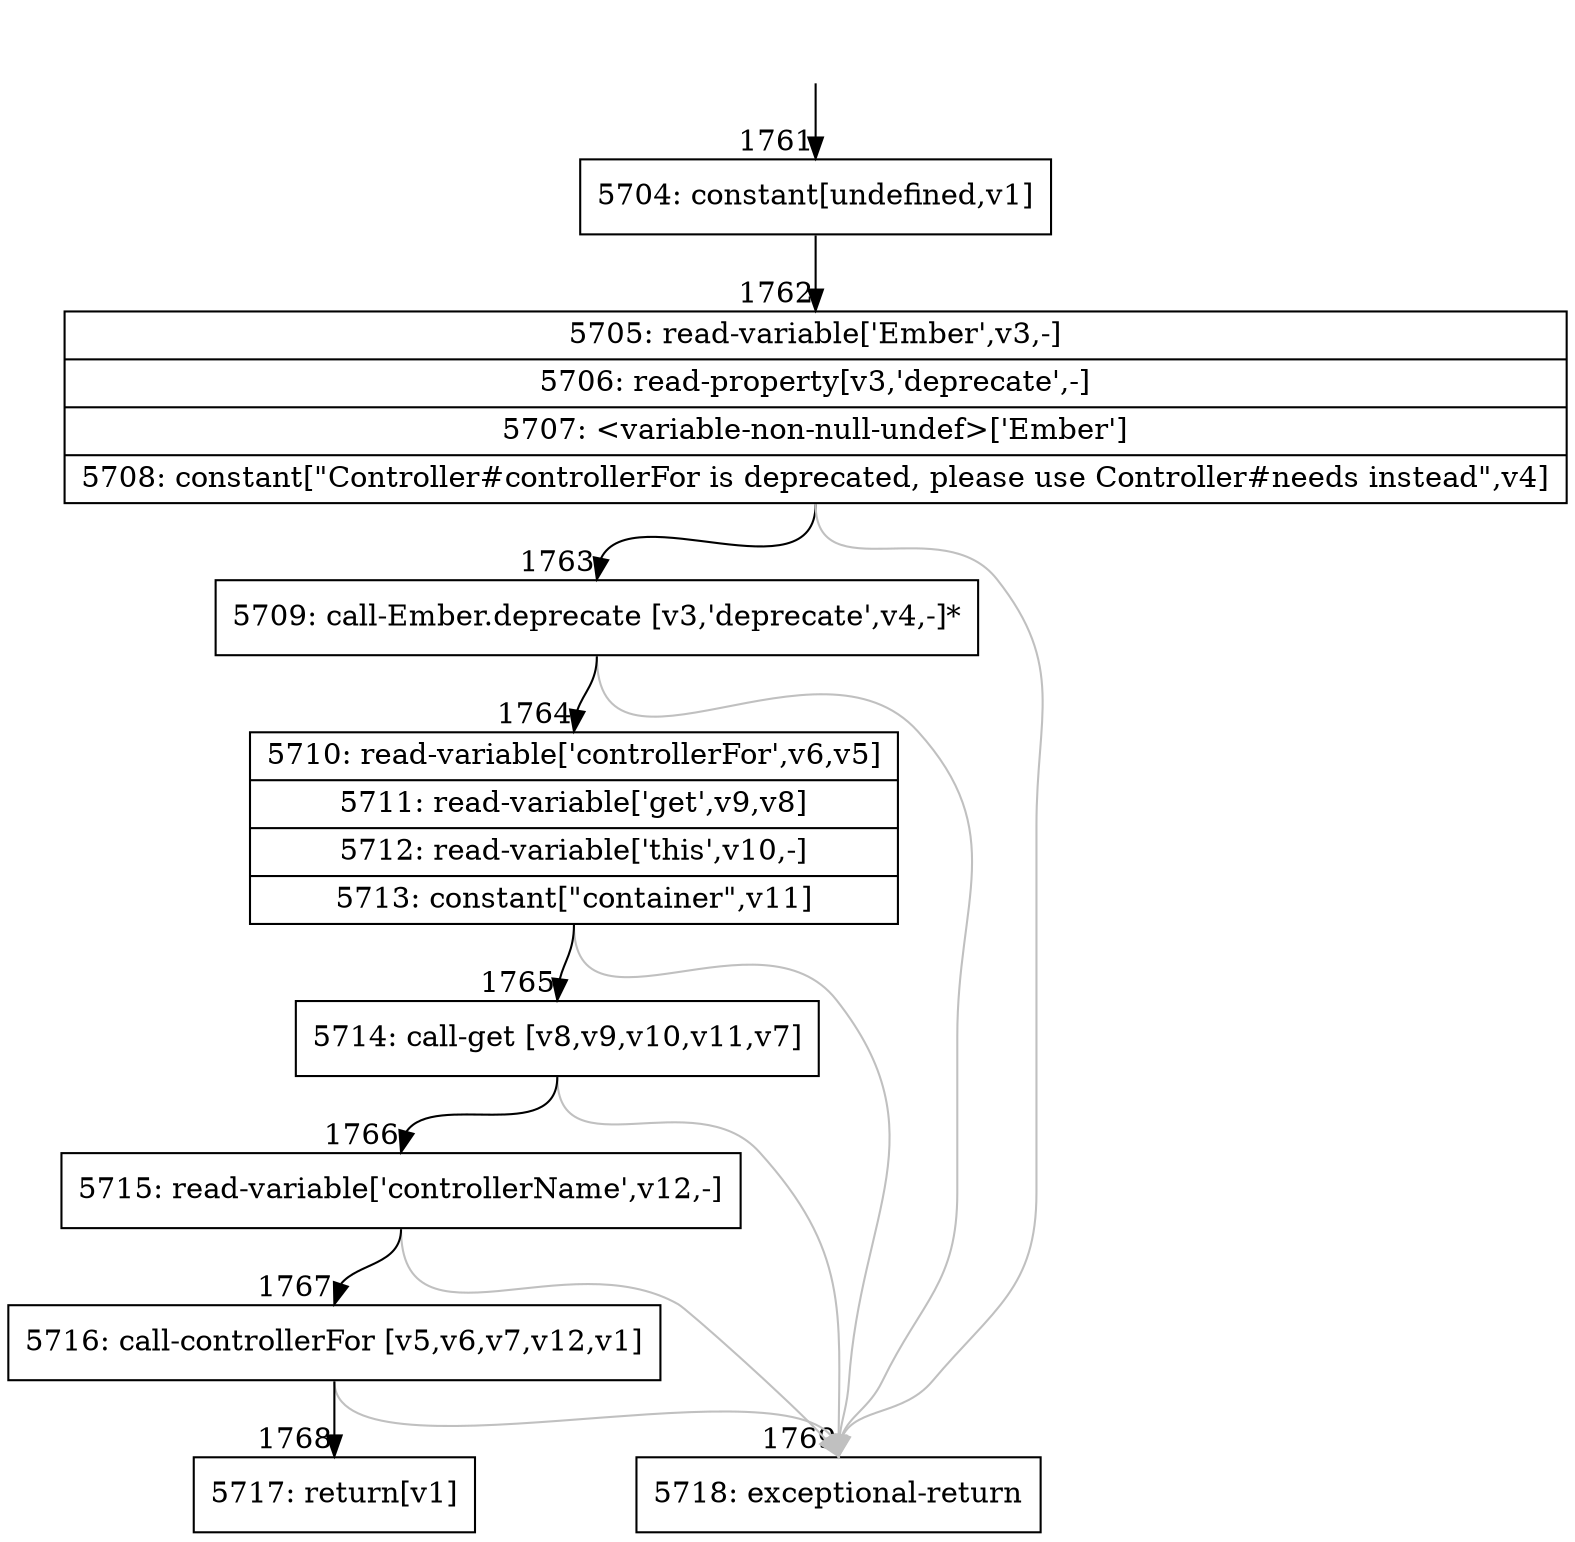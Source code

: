 digraph {
rankdir="TD"
BB_entry133[shape=none,label=""];
BB_entry133 -> BB1761 [tailport=s, headport=n, headlabel="    1761"]
BB1761 [shape=record label="{5704: constant[undefined,v1]}" ] 
BB1761 -> BB1762 [tailport=s, headport=n, headlabel="      1762"]
BB1762 [shape=record label="{5705: read-variable['Ember',v3,-]|5706: read-property[v3,'deprecate',-]|5707: \<variable-non-null-undef\>['Ember']|5708: constant[\"Controller#controllerFor is deprecated, please use Controller#needs instead\",v4]}" ] 
BB1762 -> BB1763 [tailport=s, headport=n, headlabel="      1763"]
BB1762 -> BB1769 [tailport=s, headport=n, color=gray, headlabel="      1769"]
BB1763 [shape=record label="{5709: call-Ember.deprecate [v3,'deprecate',v4,-]*}" ] 
BB1763 -> BB1764 [tailport=s, headport=n, headlabel="      1764"]
BB1763 -> BB1769 [tailport=s, headport=n, color=gray]
BB1764 [shape=record label="{5710: read-variable['controllerFor',v6,v5]|5711: read-variable['get',v9,v8]|5712: read-variable['this',v10,-]|5713: constant[\"container\",v11]}" ] 
BB1764 -> BB1765 [tailport=s, headport=n, headlabel="      1765"]
BB1764 -> BB1769 [tailport=s, headport=n, color=gray]
BB1765 [shape=record label="{5714: call-get [v8,v9,v10,v11,v7]}" ] 
BB1765 -> BB1766 [tailport=s, headport=n, headlabel="      1766"]
BB1765 -> BB1769 [tailport=s, headport=n, color=gray]
BB1766 [shape=record label="{5715: read-variable['controllerName',v12,-]}" ] 
BB1766 -> BB1767 [tailport=s, headport=n, headlabel="      1767"]
BB1766 -> BB1769 [tailport=s, headport=n, color=gray]
BB1767 [shape=record label="{5716: call-controllerFor [v5,v6,v7,v12,v1]}" ] 
BB1767 -> BB1768 [tailport=s, headport=n, headlabel="      1768"]
BB1767 -> BB1769 [tailport=s, headport=n, color=gray]
BB1768 [shape=record label="{5717: return[v1]}" ] 
BB1769 [shape=record label="{5718: exceptional-return}" ] 
//#$~ 2393
}
